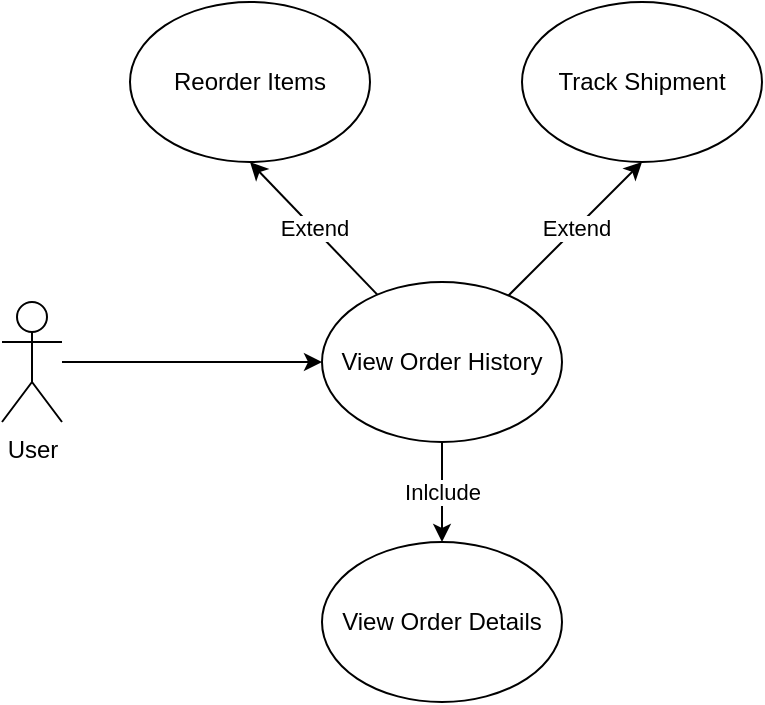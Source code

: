 <mxfile>
    <diagram id="B_jW7IGNGI7F1MReIYbh" name="Page-1">
        <mxGraphModel dx="578" dy="381" grid="1" gridSize="10" guides="1" tooltips="1" connect="1" arrows="1" fold="1" page="1" pageScale="1" pageWidth="827" pageHeight="1169" math="0" shadow="0">
            <root>
                <mxCell id="0"/>
                <mxCell id="1" parent="0"/>
                <mxCell id="10" style="edgeStyle=none;html=1;entryX=0;entryY=0.5;entryDx=0;entryDy=0;" edge="1" parent="1" source="2" target="3">
                    <mxGeometry relative="1" as="geometry"/>
                </mxCell>
                <mxCell id="2" value="User" style="shape=umlActor;verticalLabelPosition=bottom;verticalAlign=top;html=1;outlineConnect=0;" vertex="1" parent="1">
                    <mxGeometry x="290" y="300" width="30" height="60" as="geometry"/>
                </mxCell>
                <mxCell id="7" value="Extend" style="edgeStyle=none;html=1;entryX=0.5;entryY=1;entryDx=0;entryDy=0;" edge="1" parent="1" source="3" target="4">
                    <mxGeometry relative="1" as="geometry"/>
                </mxCell>
                <mxCell id="8" value="Extend" style="edgeStyle=none;html=1;entryX=0.5;entryY=1;entryDx=0;entryDy=0;" edge="1" parent="1" source="3" target="5">
                    <mxGeometry relative="1" as="geometry"/>
                </mxCell>
                <mxCell id="9" value="Inlclude" style="edgeStyle=none;html=1;" edge="1" parent="1" source="3" target="6">
                    <mxGeometry relative="1" as="geometry"/>
                </mxCell>
                <mxCell id="3" value="View Order History" style="ellipse;whiteSpace=wrap;html=1;" vertex="1" parent="1">
                    <mxGeometry x="450" y="290" width="120" height="80" as="geometry"/>
                </mxCell>
                <mxCell id="4" value="Reorder Items" style="ellipse;whiteSpace=wrap;html=1;" vertex="1" parent="1">
                    <mxGeometry x="354" y="150" width="120" height="80" as="geometry"/>
                </mxCell>
                <mxCell id="5" value="Track Shipment" style="ellipse;whiteSpace=wrap;html=1;" vertex="1" parent="1">
                    <mxGeometry x="550" y="150" width="120" height="80" as="geometry"/>
                </mxCell>
                <mxCell id="6" value="View Order Details" style="ellipse;whiteSpace=wrap;html=1;" vertex="1" parent="1">
                    <mxGeometry x="450" y="420" width="120" height="80" as="geometry"/>
                </mxCell>
            </root>
        </mxGraphModel>
    </diagram>
</mxfile>